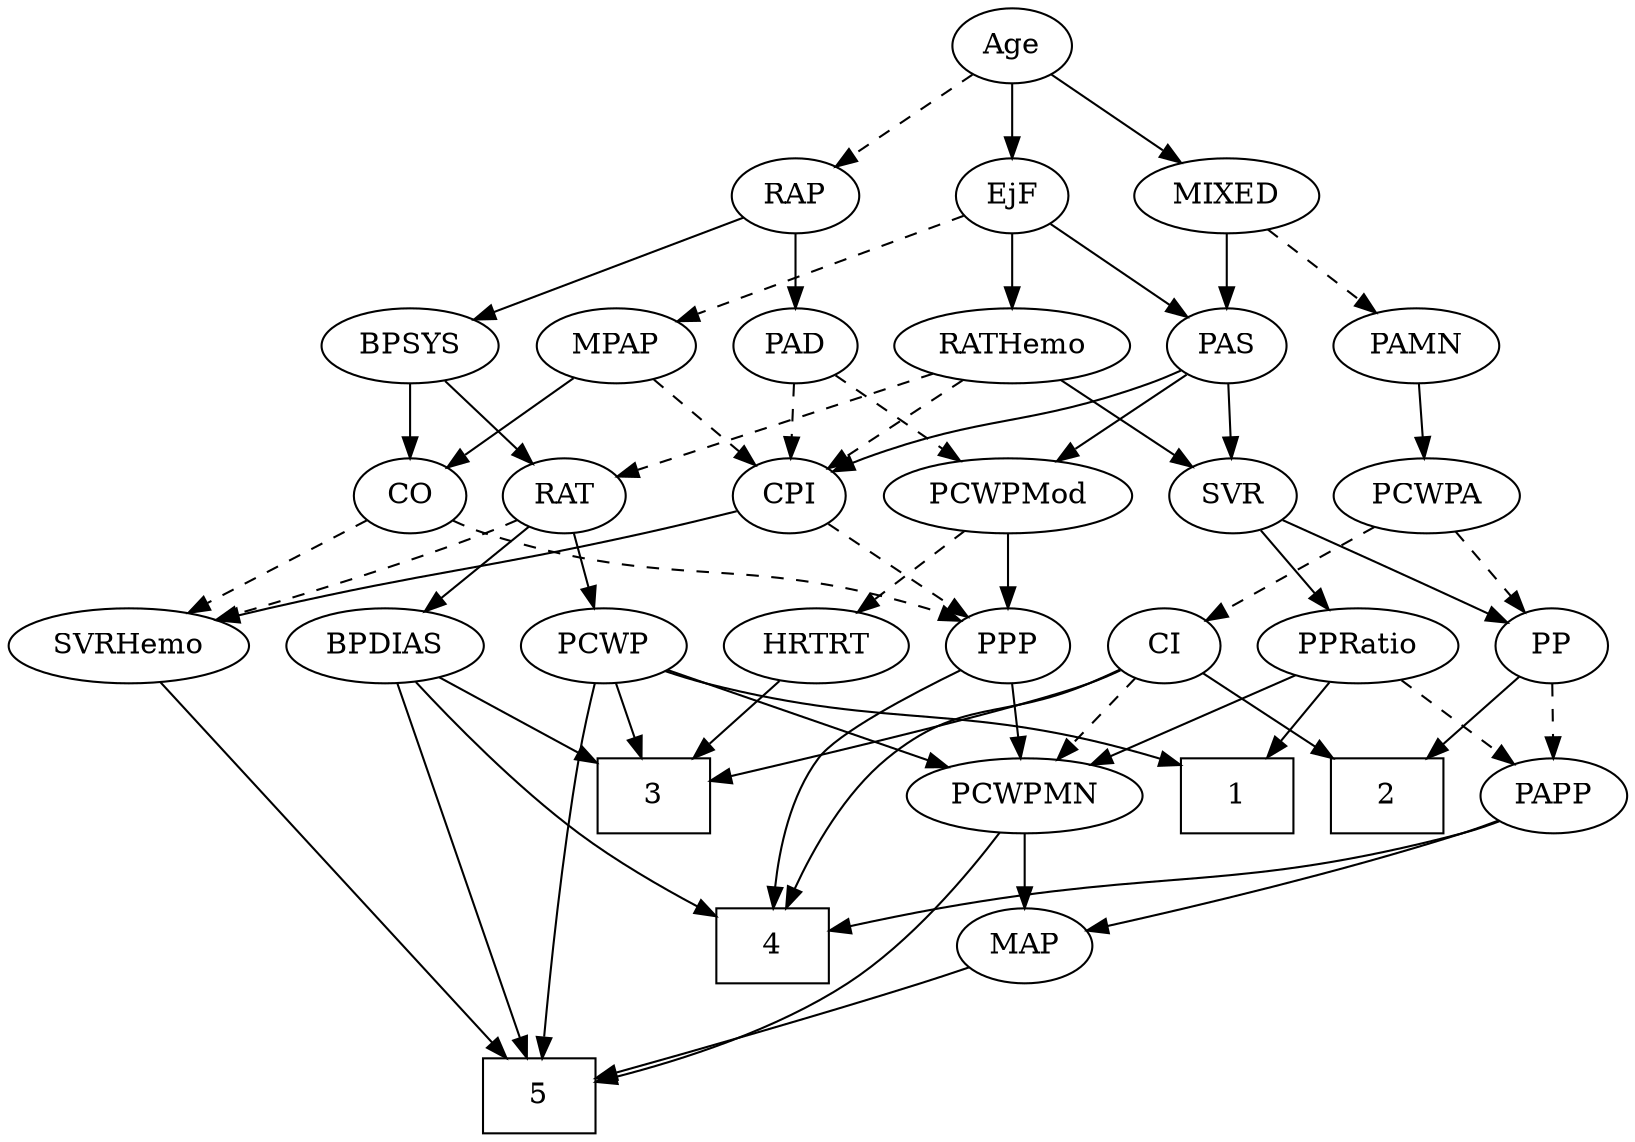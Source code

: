 strict digraph {
	graph [bb="0,0,746.89,540"];
	node [label="\N"];
	1	[height=0.5,
		pos="180.85,162",
		shape=box,
		width=0.75];
	2	[height=0.5,
		pos="108.85,162",
		shape=box,
		width=0.75];
	3	[height=0.5,
		pos="446.85,162",
		shape=box,
		width=0.75];
	4	[height=0.5,
		pos="455.85,90",
		shape=box,
		width=0.75];
	5	[height=0.5,
		pos="353.85,18",
		shape=box,
		width=0.75];
	Age	[height=0.5,
		pos="461.85,522",
		width=0.75];
	EjF	[height=0.5,
		pos="461.85,450",
		width=0.75];
	Age -> EjF	[pos="e,461.85,468.1 461.85,503.7 461.85,495.98 461.85,486.71 461.85,478.11",
		style=solid];
	RAP	[height=0.5,
		pos="534.85,450",
		width=0.77632];
	Age -> RAP	[pos="e,519.85,465.38 476.62,506.83 486.94,496.94 500.91,483.55 512.57,472.36",
		style=dashed];
	MIXED	[height=0.5,
		pos="334.85,450",
		width=1.1193];
	Age -> MIXED	[pos="e,359.22,464.43 441.72,509.91 421.96,499.02 391.47,482.21 368.11,469.33",
		style=solid];
	MPAP	[height=0.5,
		pos="606.85,378",
		width=0.97491];
	EjF -> MPAP	[pos="e,582.21,390.9 483.24,438.67 506.85,427.27 545.17,408.78 572.88,395.4",
		style=dashed];
	PAS	[height=0.5,
		pos="334.85,378",
		width=0.75];
	EjF -> PAS	[pos="e,355.3,390.27 441.72,437.91 420.85,426.41 388.01,408.3 364.24,395.2",
		style=solid];
	RATHemo	[height=0.5,
		pos="504.85,378",
		width=1.3721];
	EjF -> RATHemo	[pos="e,494.53,395.8 471.6,433.12 476.79,424.68 483.28,414.1 489.15,404.55",
		style=solid];
	BPSYS	[height=0.5,
		pos="697.85,378",
		width=1.0471];
	RAP -> BPSYS	[pos="e,670.77,390.63 557.51,439.27 584.39,427.73 629.54,408.34 661.35,394.67",
		style=solid];
	PAD	[height=0.5,
		pos="408.85,378",
		width=0.79437];
	RAP -> PAD	[pos="e,429.78,390.63 514.32,437.6 493.76,426.17 461.9,408.47 438.57,395.52",
		style=solid];
	MIXED -> PAS	[pos="e,334.85,396.1 334.85,431.7 334.85,423.98 334.85,414.71 334.85,406.11",
		style=solid];
	PAMN	[height=0.5,
		pos="238.85,378",
		width=1.011];
	MIXED -> PAMN	[pos="e,258.52,393.35 314.49,434.15 300.56,424 281.91,410.4 266.62,399.25",
		style=dashed];
	CO	[height=0.5,
		pos="674.85,306",
		width=0.75];
	MPAP -> CO	[pos="e,660.73,321.54 621.94,361.46 631.26,351.87 643.36,339.42 653.63,328.84",
		style=solid];
	CPI	[height=0.5,
		pos="505.85,306",
		width=0.75];
	MPAP -> CPI	[pos="e,524.06,319.62 586.89,363.17 571.32,352.38 549.55,337.29 532.5,325.47",
		style=dashed];
	BPSYS -> CO	[pos="e,680.36,323.79 692.28,360.05 689.65,352.06 686.46,342.33 683.52,333.4",
		style=solid];
	RAT	[height=0.5,
		pos="586.85,306",
		width=0.75827];
	BPSYS -> RAT	[pos="e,606.14,319.16 675.92,363.17 658.35,352.09 633.61,336.49 614.65,324.54",
		style=solid];
	PAD -> CPI	[pos="e,488.01,319.87 427.09,363.83 441.95,353.11 463.13,337.83 479.77,325.82",
		style=dashed];
	PCWPMod	[height=0.5,
		pos="408.85,306",
		width=1.4443];
	PAD -> PCWPMod	[pos="e,408.85,324.1 408.85,359.7 408.85,351.98 408.85,342.71 408.85,334.11",
		style=dashed];
	SVRHemo	[height=0.5,
		pos="696.85,234",
		width=1.3902];
	CO -> SVRHemo	[pos="e,691.42,252.28 680.17,288.05 682.62,280.26 685.59,270.82 688.34,262.08",
		style=dashed];
	PPP	[height=0.5,
		pos="499.85,234",
		width=0.75];
	CO -> PPP	[pos="e,521.04,245.34 651.51,296.72 623.72,286.72 576,269.11 535.85,252 534.03,251.23 532.18,250.42 530.31,249.59",
		style=dashed];
	PAS -> CPI	[pos="e,484.67,317.4 356.02,366.6 360.86,364.34 366,362.02 370.85,360 414.06,341.98 426.63,342.02 469.85,324 471.67,323.24 473.52,322.44 \
475.39,321.62",
		style=solid];
	SVR	[height=0.5,
		pos="310.85,306",
		width=0.77632];
	PAS -> SVR	[pos="e,316.6,323.79 329.04,360.05 326.3,352.06 322.96,342.33 319.9,333.4",
		style=solid];
	PAS -> PCWPMod	[pos="e,391.82,323.1 349.82,362.83 359.7,353.49 372.88,341.02 384.28,330.24",
		style=solid];
	PCWPA	[height=0.5,
		pos="222.85,306",
		width=1.1555];
	PAMN -> PCWPA	[pos="e,226.8,324.28 234.97,360.05 233.19,352.26 231.04,342.82 229.04,334.08",
		style=solid];
	RATHemo -> CPI	[pos="e,505.6,324.1 505.09,359.7 505.2,351.98 505.34,342.71 505.46,334.11",
		style=dashed];
	RATHemo -> RAT	[pos="e,570.8,320.7 523.45,361.12 535.16,351.12 550.38,338.13 562.97,327.38",
		style=dashed];
	RATHemo -> SVR	[pos="e,332.59,317.45 468.29,365.86 436.21,355.8 388.49,340.14 347.85,324 345.97,323.26 344.06,322.47 342.14,321.65",
		style=solid];
	CPI -> SVRHemo	[pos="e,662.58,247.3 528.72,296.29 535.8,293.61 543.64,290.67 550.85,288 585.15,275.29 624.1,261.17 653.14,250.7",
		style=solid];
	CPI -> PPP	[pos="e,501.31,252.1 504.36,287.7 503.7,279.98 502.91,270.71 502.17,262.11",
		style=dashed];
	RAT -> SVRHemo	[pos="e,673.32,249.97 606.01,292.81 622.16,282.53 645.62,267.6 664.65,255.49",
		style=dashed];
	BPDIAS	[height=0.5,
		pos="586.85,234",
		width=1.1735];
	RAT -> BPDIAS	[pos="e,586.85,252.1 586.85,287.7 586.85,279.98 586.85,270.71 586.85,262.11",
		style=solid];
	PCWP	[height=0.5,
		pos="321.85,234",
		width=0.97491];
	RAT -> PCWP	[pos="e,348.13,245.97 564.19,295.64 557.12,292.93 549.23,290.13 541.85,288 465.15,265.82 442.46,274.47 365.85,252 363.21,251.23 360.51,\
250.37 357.81,249.45",
		style=solid];
	PP	[height=0.5,
		pos="71.847,234",
		width=0.75];
	SVR -> PP	[pos="e,92.454,245.71 289.25,294.13 284.27,291.89 278.94,289.7 273.85,288 202.24,264.1 179.33,276.27 107.85,252 105.93,251.35 103.99,250.63 \
102.04,249.85",
		style=solid];
	PPRatio	[height=0.5,
		pos="156.85,234",
		width=1.1013];
	SVR -> PPRatio	[pos="e,184.29,247.38 288.55,294.73 283.71,292.51 278.61,290.17 273.85,288 247.04,275.77 216.74,262.05 193.69,251.63",
		style=solid];
	PCWPMod -> PPP	[pos="e,482.64,248.24 429.5,289.12 442.91,278.8 460.48,265.28 474.71,254.34",
		style=solid];
	HRTRT	[height=0.5,
		pos="414.85,234",
		width=1.1013];
	PCWPMod -> HRTRT	[pos="e,413.38,252.1 410.33,287.7 410.99,279.98 411.79,270.71 412.52,262.11",
		style=dashed];
	PCWPA -> PP	[pos="e,93.152,245.1 195.4,292.44 172.08,281.74 137.73,265.94 107.85,252 106.06,251.17 104.23,250.31 102.38,249.44",
		style=dashed];
	CI	[height=0.5,
		pos="241.85,234",
		width=0.75];
	PCWPA -> CI	[pos="e,237.29,251.79 227.45,288.05 229.59,280.14 232.2,270.54 234.6,261.69",
		style=dashed];
	PCWPMN	[height=0.5,
		pos="275.85,162",
		width=1.3902];
	PCWPMN -> 5	[pos="e,344.36,36.268 285.1,144.15 298.52,119.73 323.49,74.265 339.36,45.375",
		style=solid];
	MAP	[height=0.5,
		pos="256.85,90",
		width=0.84854];
	PCWPMN -> MAP	[pos="e,261.54,108.28 271.25,144.05 269.13,136.26 266.57,126.82 264.2,118.08",
		style=solid];
	SVRHemo -> 5	[pos="e,381.11,23.689 683.33,216.29 656.23,183.85 591.93,112.04 522.85,72 480.96,47.722 426.66,33.259 391.07,25.722",
		style=solid];
	BPDIAS -> 3	[pos="e,474.02,176.58 560.51,219.83 538.7,208.93 507.46,193.31 483.25,181.2",
		style=solid];
	BPDIAS -> 4	[pos="e,471.58,108.06 572.07,216.99 549.32,192.32 505.53,144.85 478.67,115.74",
		style=solid];
	BPDIAS -> 5	[pos="e,380.89,23.936 581.25,216.08 569.68,183.61 540.1,112.19 491.85,72 462.56,47.611 420.82,33.683 390.93,26.287",
		style=solid];
	MAP -> 5	[pos="e,330.04,36.18 275.55,75.503 288.65,66.05 306.48,53.181 321.82,42.111",
		style=solid];
	PP -> 2	[pos="e,99.796,180.12 80.429,216.76 84.784,208.53 90.18,198.32 95.096,189.02",
		style=solid];
	PAPP	[height=0.5,
		pos="31.847,162",
		width=0.88464];
	PP -> PAPP	[pos="e,41.352,179.63 62.57,216.76 57.792,208.4 51.856,198.02 46.479,188.61",
		style=dashed];
	PPP -> 4	[pos="e,466.14,108.12 498.04,215.9 495.78,197.71 491.15,168.26 482.85,144 479.74,134.91 475.32,125.44 470.96,117.05",
		style=solid];
	PPP -> PCWPMN	[pos="e,316.81,172.46 478.78,222.34 473.94,220.09 468.77,217.84 463.85,216 418.36,198.98 364.94,184.42 326.69,174.89",
		style=solid];
	PPRatio -> 1	[pos="e,174.92,180.28 162.66,216.05 165.36,208.18 168.64,198.62 171.66,189.79",
		style=solid];
	PPRatio -> PCWPMN	[pos="e,250.62,177.84 180.07,219.34 197.67,208.99 222.11,194.61 241.9,182.97",
		style=solid];
	PPRatio -> PAPP	[pos="e,53.781,175.28 132.75,219.5 112.76,208.31 84.214,192.33 62.583,180.21",
		style=dashed];
	PCWP -> 1	[pos="e,208.14,176.55 297.61,220.97 275.55,210.01 242.66,193.69 217.41,181.15",
		style=solid];
	PCWP -> 3	[pos="e,419.71,178.19 344.77,220.16 363.28,209.8 389.64,195.04 410.93,183.11",
		style=solid];
	PCWP -> 5	[pos="e,352.53,36.023 326.6,215.93 329.34,205.6 332.65,192.12 334.85,180 343.27,133.42 348.83,78.562 351.65,46.401",
		style=solid];
	PCWP -> PCWPMN	[pos="e,286.78,179.63 311.18,216.76 305.57,208.23 298.57,197.58 292.29,188.02",
		style=solid];
	CI -> 2	[pos="e,136.05,177.32 221.36,222.22 201.07,211.54 169.57,194.96 145.06,182.06",
		style=solid];
	CI -> 3	[pos="e,419.67,174.8 262.91,222.33 267.75,220.08 272.93,217.84 277.85,216 333.2,195.31 350.01,199.35 405.85,180 407.26,179.51 408.69,179 \
410.13,178.47",
		style=solid];
	CI -> 4	[pos="e,434.09,108.2 262.57,222.09 281.69,211.81 310.69,195.69 334.85,180 366.93,159.16 401.98,132.98 426.06,114.42",
		style=solid];
	CI -> PCWPMN	[pos="e,267.53,180.12 249.73,216.76 253.69,208.61 258.59,198.53 263.07,189.31",
		style=dashed];
	PAPP -> 4	[pos="e,428.7,93.844 55.77,149.88 61.286,147.66 67.196,145.54 72.847,144 137.76,126.36 335.8,103.86 418.72,94.915",
		style=solid];
	PAPP -> MAP	[pos="e,229.11,97.947 56.39,150.3 61.769,148.1 67.465,145.88 72.847,144 122.75,126.53 181.67,110.31 219.14,100.53",
		style=solid];
	HRTRT -> 3	[pos="e,438.95,180.28 422.59,216.05 426.23,208.09 430.66,198.41 434.73,189.51",
		style=solid];
}
